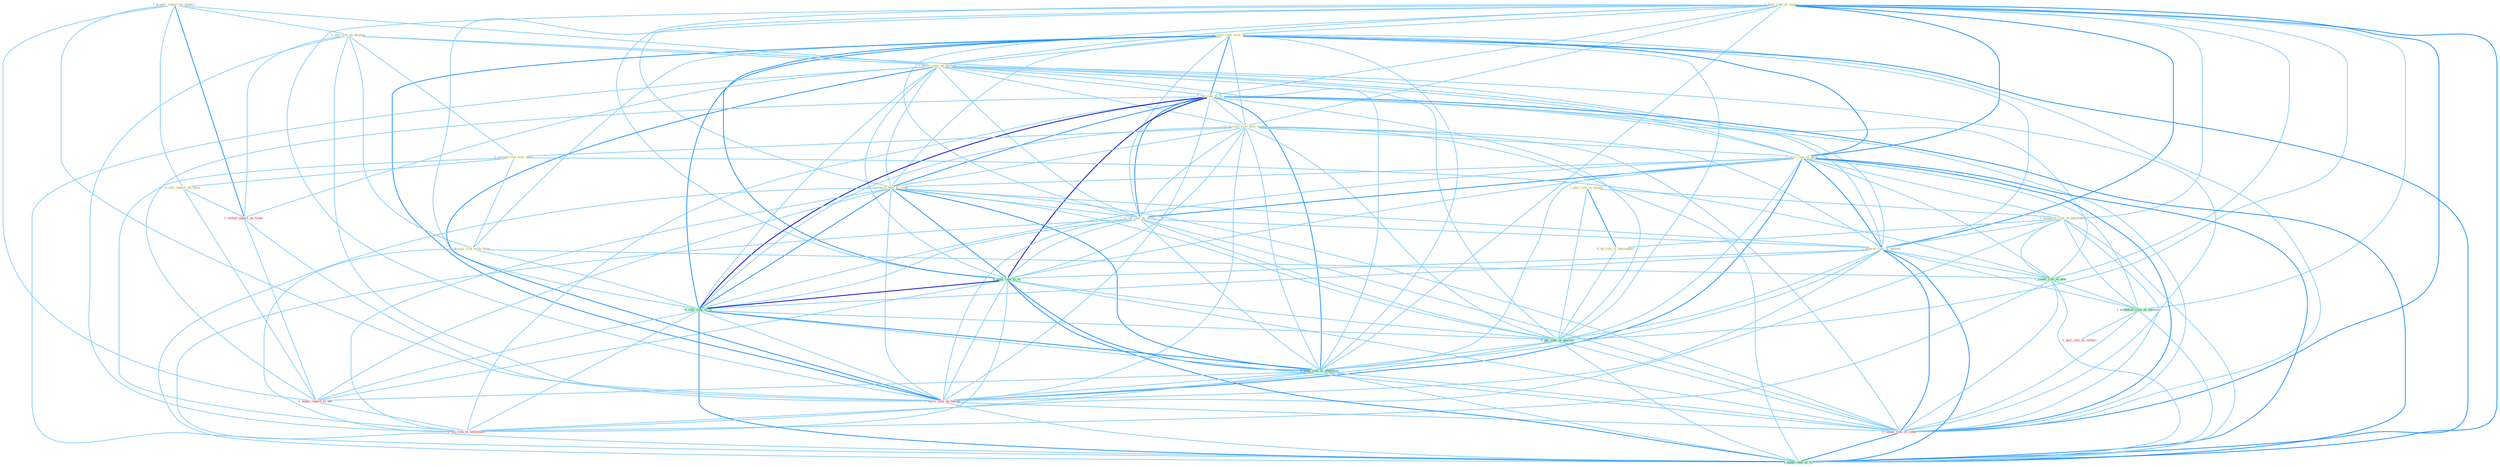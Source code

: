 Graph G{ 
    node
    [shape=polygon,style=filled,width=.5,height=.06,color="#BDFCC9",fixedsize=true,fontsize=4,
    fontcolor="#2f4f4f"];
    {node
    [color="#ffffe0", fontcolor="#8b7d6b"] "1_prepar_report_on_impact " "1_have_rate_of_injuri " "1_plai_role_in_loyalti " "0_carri_rate_with_% " "0_see_risk_on_dimens " "1_lower_rate_on_million " "0_cut_rate_to_% " "0_increas_rate_over_time " "1_carri_rate_of_point " "0_spread_risk_over_base " "0_call_report_off_base " "1_diminish_role_of_entitynam " "0_return_rate_to_level " "0_rais_risk_with_them " "0_cut_rate_by_point " "1_improv_rate_of_patient " "0_ha_role_in_hemispher "}
{node [color="#fff0f5", fontcolor="#b22222"] "1_includ_report_on_trade " "1_carri_rate_on_balanc " "1_make_report_to_the " "0_choos_rate_of_rebat " "1_wa_risk_to_entitynam " "0_hail_rule_as_victori "}
edge [color="#B0E2FF"];

	"1_prepar_report_on_impact " -- "0_see_risk_on_dimens " [w="1", color="#87cefa" ];
	"1_prepar_report_on_impact " -- "1_lower_rate_on_million " [w="1", color="#87cefa" ];
	"1_prepar_report_on_impact " -- "0_call_report_off_base " [w="1", color="#87cefa" ];
	"1_prepar_report_on_impact " -- "1_includ_report_on_trade " [w="2", color="#1e90ff" , len=0.8];
	"1_prepar_report_on_impact " -- "1_carri_rate_on_balanc " [w="1", color="#87cefa" ];
	"1_prepar_report_on_impact " -- "1_make_report_to_the " [w="1", color="#87cefa" ];
	"1_have_rate_of_injuri " -- "0_carri_rate_with_% " [w="1", color="#87cefa" ];
	"1_have_rate_of_injuri " -- "1_lower_rate_on_million " [w="1", color="#87cefa" ];
	"1_have_rate_of_injuri " -- "0_cut_rate_to_% " [w="1", color="#87cefa" ];
	"1_have_rate_of_injuri " -- "0_increas_rate_over_time " [w="1", color="#87cefa" ];
	"1_have_rate_of_injuri " -- "1_carri_rate_of_point " [w="2", color="#1e90ff" , len=0.8];
	"1_have_rate_of_injuri " -- "1_diminish_role_of_entitynam " [w="1", color="#87cefa" ];
	"1_have_rate_of_injuri " -- "0_return_rate_to_level " [w="1", color="#87cefa" ];
	"1_have_rate_of_injuri " -- "0_cut_rate_by_point " [w="1", color="#87cefa" ];
	"1_have_rate_of_injuri " -- "1_improv_rate_of_patient " [w="2", color="#1e90ff" , len=0.8];
	"1_have_rate_of_injuri " -- "1_count_risk_of_new " [w="1", color="#87cefa" ];
	"1_have_rate_of_injuri " -- "0_push_rate_to_% " [w="1", color="#87cefa" ];
	"1_have_rate_of_injuri " -- "0_rais_rate_to_% " [w="1", color="#87cefa" ];
	"1_have_rate_of_injuri " -- "1_establish_rule_of_immun " [w="1", color="#87cefa" ];
	"1_have_rate_of_injuri " -- "0_pai_rate_in_quarter " [w="1", color="#87cefa" ];
	"1_have_rate_of_injuri " -- "0_nudg_rate_to_othernum " [w="1", color="#87cefa" ];
	"1_have_rate_of_injuri " -- "1_carri_rate_on_balanc " [w="1", color="#87cefa" ];
	"1_have_rate_of_injuri " -- "0_choos_rate_of_rebat " [w="2", color="#1e90ff" , len=0.8];
	"1_have_rate_of_injuri " -- "1_equal_rate_of_% " [w="2", color="#1e90ff" , len=0.8];
	"1_plai_role_in_loyalti " -- "1_diminish_role_of_entitynam " [w="1", color="#87cefa" ];
	"1_plai_role_in_loyalti " -- "0_ha_role_in_hemispher " [w="2", color="#1e90ff" , len=0.8];
	"1_plai_role_in_loyalti " -- "0_pai_rate_in_quarter " [w="1", color="#87cefa" ];
	"0_carri_rate_with_% " -- "1_lower_rate_on_million " [w="1", color="#87cefa" ];
	"0_carri_rate_with_% " -- "0_cut_rate_to_% " [w="2", color="#1e90ff" , len=0.8];
	"0_carri_rate_with_% " -- "0_increas_rate_over_time " [w="1", color="#87cefa" ];
	"0_carri_rate_with_% " -- "1_carri_rate_of_point " [w="2", color="#1e90ff" , len=0.8];
	"0_carri_rate_with_% " -- "0_return_rate_to_level " [w="1", color="#87cefa" ];
	"0_carri_rate_with_% " -- "0_rais_risk_with_them " [w="1", color="#87cefa" ];
	"0_carri_rate_with_% " -- "0_cut_rate_by_point " [w="1", color="#87cefa" ];
	"0_carri_rate_with_% " -- "1_improv_rate_of_patient " [w="1", color="#87cefa" ];
	"0_carri_rate_with_% " -- "0_push_rate_to_% " [w="2", color="#1e90ff" , len=0.8];
	"0_carri_rate_with_% " -- "0_rais_rate_to_% " [w="2", color="#1e90ff" , len=0.8];
	"0_carri_rate_with_% " -- "0_pai_rate_in_quarter " [w="1", color="#87cefa" ];
	"0_carri_rate_with_% " -- "0_nudg_rate_to_othernum " [w="1", color="#87cefa" ];
	"0_carri_rate_with_% " -- "1_carri_rate_on_balanc " [w="2", color="#1e90ff" , len=0.8];
	"0_carri_rate_with_% " -- "0_choos_rate_of_rebat " [w="1", color="#87cefa" ];
	"0_carri_rate_with_% " -- "1_equal_rate_of_% " [w="2", color="#1e90ff" , len=0.8];
	"0_see_risk_on_dimens " -- "1_lower_rate_on_million " [w="1", color="#87cefa" ];
	"0_see_risk_on_dimens " -- "0_spread_risk_over_base " [w="1", color="#87cefa" ];
	"0_see_risk_on_dimens " -- "0_rais_risk_with_them " [w="1", color="#87cefa" ];
	"0_see_risk_on_dimens " -- "1_count_risk_of_new " [w="1", color="#87cefa" ];
	"0_see_risk_on_dimens " -- "1_includ_report_on_trade " [w="1", color="#87cefa" ];
	"0_see_risk_on_dimens " -- "1_carri_rate_on_balanc " [w="1", color="#87cefa" ];
	"0_see_risk_on_dimens " -- "1_wa_risk_to_entitynam " [w="1", color="#87cefa" ];
	"1_lower_rate_on_million " -- "0_cut_rate_to_% " [w="1", color="#87cefa" ];
	"1_lower_rate_on_million " -- "0_increas_rate_over_time " [w="1", color="#87cefa" ];
	"1_lower_rate_on_million " -- "1_carri_rate_of_point " [w="1", color="#87cefa" ];
	"1_lower_rate_on_million " -- "0_return_rate_to_level " [w="1", color="#87cefa" ];
	"1_lower_rate_on_million " -- "0_cut_rate_by_point " [w="1", color="#87cefa" ];
	"1_lower_rate_on_million " -- "1_improv_rate_of_patient " [w="1", color="#87cefa" ];
	"1_lower_rate_on_million " -- "0_push_rate_to_% " [w="1", color="#87cefa" ];
	"1_lower_rate_on_million " -- "0_rais_rate_to_% " [w="1", color="#87cefa" ];
	"1_lower_rate_on_million " -- "0_pai_rate_in_quarter " [w="1", color="#87cefa" ];
	"1_lower_rate_on_million " -- "0_nudg_rate_to_othernum " [w="1", color="#87cefa" ];
	"1_lower_rate_on_million " -- "1_includ_report_on_trade " [w="1", color="#87cefa" ];
	"1_lower_rate_on_million " -- "1_carri_rate_on_balanc " [w="2", color="#1e90ff" , len=0.8];
	"1_lower_rate_on_million " -- "0_choos_rate_of_rebat " [w="1", color="#87cefa" ];
	"1_lower_rate_on_million " -- "1_equal_rate_of_% " [w="1", color="#87cefa" ];
	"0_cut_rate_to_% " -- "0_increas_rate_over_time " [w="1", color="#87cefa" ];
	"0_cut_rate_to_% " -- "1_carri_rate_of_point " [w="1", color="#87cefa" ];
	"0_cut_rate_to_% " -- "0_return_rate_to_level " [w="2", color="#1e90ff" , len=0.8];
	"0_cut_rate_to_% " -- "0_cut_rate_by_point " [w="2", color="#1e90ff" , len=0.8];
	"0_cut_rate_to_% " -- "1_improv_rate_of_patient " [w="1", color="#87cefa" ];
	"0_cut_rate_to_% " -- "0_push_rate_to_% " [w="3", color="#0000cd" , len=0.6];
	"0_cut_rate_to_% " -- "0_rais_rate_to_% " [w="3", color="#0000cd" , len=0.6];
	"0_cut_rate_to_% " -- "0_pai_rate_in_quarter " [w="1", color="#87cefa" ];
	"0_cut_rate_to_% " -- "0_nudg_rate_to_othernum " [w="2", color="#1e90ff" , len=0.8];
	"0_cut_rate_to_% " -- "1_carri_rate_on_balanc " [w="1", color="#87cefa" ];
	"0_cut_rate_to_% " -- "1_make_report_to_the " [w="1", color="#87cefa" ];
	"0_cut_rate_to_% " -- "0_choos_rate_of_rebat " [w="1", color="#87cefa" ];
	"0_cut_rate_to_% " -- "1_wa_risk_to_entitynam " [w="1", color="#87cefa" ];
	"0_cut_rate_to_% " -- "1_equal_rate_of_% " [w="2", color="#1e90ff" , len=0.8];
	"0_increas_rate_over_time " -- "1_carri_rate_of_point " [w="1", color="#87cefa" ];
	"0_increas_rate_over_time " -- "0_spread_risk_over_base " [w="1", color="#87cefa" ];
	"0_increas_rate_over_time " -- "0_return_rate_to_level " [w="1", color="#87cefa" ];
	"0_increas_rate_over_time " -- "0_cut_rate_by_point " [w="1", color="#87cefa" ];
	"0_increas_rate_over_time " -- "1_improv_rate_of_patient " [w="1", color="#87cefa" ];
	"0_increas_rate_over_time " -- "0_push_rate_to_% " [w="1", color="#87cefa" ];
	"0_increas_rate_over_time " -- "0_rais_rate_to_% " [w="1", color="#87cefa" ];
	"0_increas_rate_over_time " -- "0_pai_rate_in_quarter " [w="1", color="#87cefa" ];
	"0_increas_rate_over_time " -- "0_nudg_rate_to_othernum " [w="1", color="#87cefa" ];
	"0_increas_rate_over_time " -- "1_carri_rate_on_balanc " [w="1", color="#87cefa" ];
	"0_increas_rate_over_time " -- "0_choos_rate_of_rebat " [w="1", color="#87cefa" ];
	"0_increas_rate_over_time " -- "1_equal_rate_of_% " [w="1", color="#87cefa" ];
	"1_carri_rate_of_point " -- "1_diminish_role_of_entitynam " [w="1", color="#87cefa" ];
	"1_carri_rate_of_point " -- "0_return_rate_to_level " [w="1", color="#87cefa" ];
	"1_carri_rate_of_point " -- "0_cut_rate_by_point " [w="2", color="#1e90ff" , len=0.8];
	"1_carri_rate_of_point " -- "1_improv_rate_of_patient " [w="2", color="#1e90ff" , len=0.8];
	"1_carri_rate_of_point " -- "1_count_risk_of_new " [w="1", color="#87cefa" ];
	"1_carri_rate_of_point " -- "0_push_rate_to_% " [w="1", color="#87cefa" ];
	"1_carri_rate_of_point " -- "0_rais_rate_to_% " [w="1", color="#87cefa" ];
	"1_carri_rate_of_point " -- "1_establish_rule_of_immun " [w="1", color="#87cefa" ];
	"1_carri_rate_of_point " -- "0_pai_rate_in_quarter " [w="1", color="#87cefa" ];
	"1_carri_rate_of_point " -- "0_nudg_rate_to_othernum " [w="1", color="#87cefa" ];
	"1_carri_rate_of_point " -- "1_carri_rate_on_balanc " [w="2", color="#1e90ff" , len=0.8];
	"1_carri_rate_of_point " -- "0_choos_rate_of_rebat " [w="2", color="#1e90ff" , len=0.8];
	"1_carri_rate_of_point " -- "1_equal_rate_of_% " [w="2", color="#1e90ff" , len=0.8];
	"0_spread_risk_over_base " -- "0_call_report_off_base " [w="1", color="#87cefa" ];
	"0_spread_risk_over_base " -- "0_rais_risk_with_them " [w="1", color="#87cefa" ];
	"0_spread_risk_over_base " -- "1_count_risk_of_new " [w="1", color="#87cefa" ];
	"0_spread_risk_over_base " -- "1_wa_risk_to_entitynam " [w="1", color="#87cefa" ];
	"0_call_report_off_base " -- "1_includ_report_on_trade " [w="1", color="#87cefa" ];
	"0_call_report_off_base " -- "1_make_report_to_the " [w="1", color="#87cefa" ];
	"1_diminish_role_of_entitynam " -- "1_improv_rate_of_patient " [w="1", color="#87cefa" ];
	"1_diminish_role_of_entitynam " -- "0_ha_role_in_hemispher " [w="1", color="#87cefa" ];
	"1_diminish_role_of_entitynam " -- "1_count_risk_of_new " [w="1", color="#87cefa" ];
	"1_diminish_role_of_entitynam " -- "1_establish_rule_of_immun " [w="1", color="#87cefa" ];
	"1_diminish_role_of_entitynam " -- "0_choos_rate_of_rebat " [w="1", color="#87cefa" ];
	"1_diminish_role_of_entitynam " -- "1_wa_risk_to_entitynam " [w="1", color="#87cefa" ];
	"1_diminish_role_of_entitynam " -- "1_equal_rate_of_% " [w="1", color="#87cefa" ];
	"0_return_rate_to_level " -- "0_cut_rate_by_point " [w="1", color="#87cefa" ];
	"0_return_rate_to_level " -- "1_improv_rate_of_patient " [w="1", color="#87cefa" ];
	"0_return_rate_to_level " -- "0_push_rate_to_% " [w="2", color="#1e90ff" , len=0.8];
	"0_return_rate_to_level " -- "0_rais_rate_to_% " [w="2", color="#1e90ff" , len=0.8];
	"0_return_rate_to_level " -- "0_pai_rate_in_quarter " [w="1", color="#87cefa" ];
	"0_return_rate_to_level " -- "0_nudg_rate_to_othernum " [w="2", color="#1e90ff" , len=0.8];
	"0_return_rate_to_level " -- "1_carri_rate_on_balanc " [w="1", color="#87cefa" ];
	"0_return_rate_to_level " -- "1_make_report_to_the " [w="1", color="#87cefa" ];
	"0_return_rate_to_level " -- "0_choos_rate_of_rebat " [w="1", color="#87cefa" ];
	"0_return_rate_to_level " -- "1_wa_risk_to_entitynam " [w="1", color="#87cefa" ];
	"0_return_rate_to_level " -- "1_equal_rate_of_% " [w="1", color="#87cefa" ];
	"0_rais_risk_with_them " -- "1_count_risk_of_new " [w="1", color="#87cefa" ];
	"0_rais_risk_with_them " -- "0_rais_rate_to_% " [w="1", color="#87cefa" ];
	"0_rais_risk_with_them " -- "1_wa_risk_to_entitynam " [w="1", color="#87cefa" ];
	"0_cut_rate_by_point " -- "1_improv_rate_of_patient " [w="1", color="#87cefa" ];
	"0_cut_rate_by_point " -- "0_push_rate_to_% " [w="1", color="#87cefa" ];
	"0_cut_rate_by_point " -- "0_rais_rate_to_% " [w="1", color="#87cefa" ];
	"0_cut_rate_by_point " -- "0_pai_rate_in_quarter " [w="1", color="#87cefa" ];
	"0_cut_rate_by_point " -- "0_nudg_rate_to_othernum " [w="1", color="#87cefa" ];
	"0_cut_rate_by_point " -- "1_carri_rate_on_balanc " [w="1", color="#87cefa" ];
	"0_cut_rate_by_point " -- "0_choos_rate_of_rebat " [w="1", color="#87cefa" ];
	"0_cut_rate_by_point " -- "1_equal_rate_of_% " [w="1", color="#87cefa" ];
	"1_improv_rate_of_patient " -- "1_count_risk_of_new " [w="1", color="#87cefa" ];
	"1_improv_rate_of_patient " -- "0_push_rate_to_% " [w="1", color="#87cefa" ];
	"1_improv_rate_of_patient " -- "0_rais_rate_to_% " [w="1", color="#87cefa" ];
	"1_improv_rate_of_patient " -- "1_establish_rule_of_immun " [w="1", color="#87cefa" ];
	"1_improv_rate_of_patient " -- "0_pai_rate_in_quarter " [w="1", color="#87cefa" ];
	"1_improv_rate_of_patient " -- "0_nudg_rate_to_othernum " [w="1", color="#87cefa" ];
	"1_improv_rate_of_patient " -- "1_carri_rate_on_balanc " [w="1", color="#87cefa" ];
	"1_improv_rate_of_patient " -- "0_choos_rate_of_rebat " [w="2", color="#1e90ff" , len=0.8];
	"1_improv_rate_of_patient " -- "1_equal_rate_of_% " [w="2", color="#1e90ff" , len=0.8];
	"0_ha_role_in_hemispher " -- "0_pai_rate_in_quarter " [w="1", color="#87cefa" ];
	"1_count_risk_of_new " -- "1_establish_rule_of_immun " [w="1", color="#87cefa" ];
	"1_count_risk_of_new " -- "0_choos_rate_of_rebat " [w="1", color="#87cefa" ];
	"1_count_risk_of_new " -- "1_wa_risk_to_entitynam " [w="1", color="#87cefa" ];
	"1_count_risk_of_new " -- "1_equal_rate_of_% " [w="1", color="#87cefa" ];
	"0_push_rate_to_% " -- "0_rais_rate_to_% " [w="3", color="#0000cd" , len=0.6];
	"0_push_rate_to_% " -- "0_pai_rate_in_quarter " [w="1", color="#87cefa" ];
	"0_push_rate_to_% " -- "0_nudg_rate_to_othernum " [w="2", color="#1e90ff" , len=0.8];
	"0_push_rate_to_% " -- "1_carri_rate_on_balanc " [w="1", color="#87cefa" ];
	"0_push_rate_to_% " -- "1_make_report_to_the " [w="1", color="#87cefa" ];
	"0_push_rate_to_% " -- "0_choos_rate_of_rebat " [w="1", color="#87cefa" ];
	"0_push_rate_to_% " -- "1_wa_risk_to_entitynam " [w="1", color="#87cefa" ];
	"0_push_rate_to_% " -- "1_equal_rate_of_% " [w="2", color="#1e90ff" , len=0.8];
	"0_rais_rate_to_% " -- "0_pai_rate_in_quarter " [w="1", color="#87cefa" ];
	"0_rais_rate_to_% " -- "0_nudg_rate_to_othernum " [w="2", color="#1e90ff" , len=0.8];
	"0_rais_rate_to_% " -- "1_carri_rate_on_balanc " [w="1", color="#87cefa" ];
	"0_rais_rate_to_% " -- "1_make_report_to_the " [w="1", color="#87cefa" ];
	"0_rais_rate_to_% " -- "0_choos_rate_of_rebat " [w="1", color="#87cefa" ];
	"0_rais_rate_to_% " -- "1_wa_risk_to_entitynam " [w="1", color="#87cefa" ];
	"0_rais_rate_to_% " -- "1_equal_rate_of_% " [w="2", color="#1e90ff" , len=0.8];
	"1_establish_rule_of_immun " -- "0_choos_rate_of_rebat " [w="1", color="#87cefa" ];
	"1_establish_rule_of_immun " -- "0_hail_rule_as_victori " [w="1", color="#87cefa" ];
	"1_establish_rule_of_immun " -- "1_equal_rate_of_% " [w="1", color="#87cefa" ];
	"0_pai_rate_in_quarter " -- "0_nudg_rate_to_othernum " [w="1", color="#87cefa" ];
	"0_pai_rate_in_quarter " -- "1_carri_rate_on_balanc " [w="1", color="#87cefa" ];
	"0_pai_rate_in_quarter " -- "0_choos_rate_of_rebat " [w="1", color="#87cefa" ];
	"0_pai_rate_in_quarter " -- "1_equal_rate_of_% " [w="1", color="#87cefa" ];
	"0_nudg_rate_to_othernum " -- "1_carri_rate_on_balanc " [w="1", color="#87cefa" ];
	"0_nudg_rate_to_othernum " -- "1_make_report_to_the " [w="1", color="#87cefa" ];
	"0_nudg_rate_to_othernum " -- "0_choos_rate_of_rebat " [w="1", color="#87cefa" ];
	"0_nudg_rate_to_othernum " -- "1_wa_risk_to_entitynam " [w="1", color="#87cefa" ];
	"0_nudg_rate_to_othernum " -- "1_equal_rate_of_% " [w="1", color="#87cefa" ];
	"1_includ_report_on_trade " -- "1_carri_rate_on_balanc " [w="1", color="#87cefa" ];
	"1_includ_report_on_trade " -- "1_make_report_to_the " [w="1", color="#87cefa" ];
	"1_carri_rate_on_balanc " -- "0_choos_rate_of_rebat " [w="1", color="#87cefa" ];
	"1_carri_rate_on_balanc " -- "1_equal_rate_of_% " [w="1", color="#87cefa" ];
	"1_make_report_to_the " -- "1_wa_risk_to_entitynam " [w="1", color="#87cefa" ];
	"0_choos_rate_of_rebat " -- "1_equal_rate_of_% " [w="2", color="#1e90ff" , len=0.8];
}